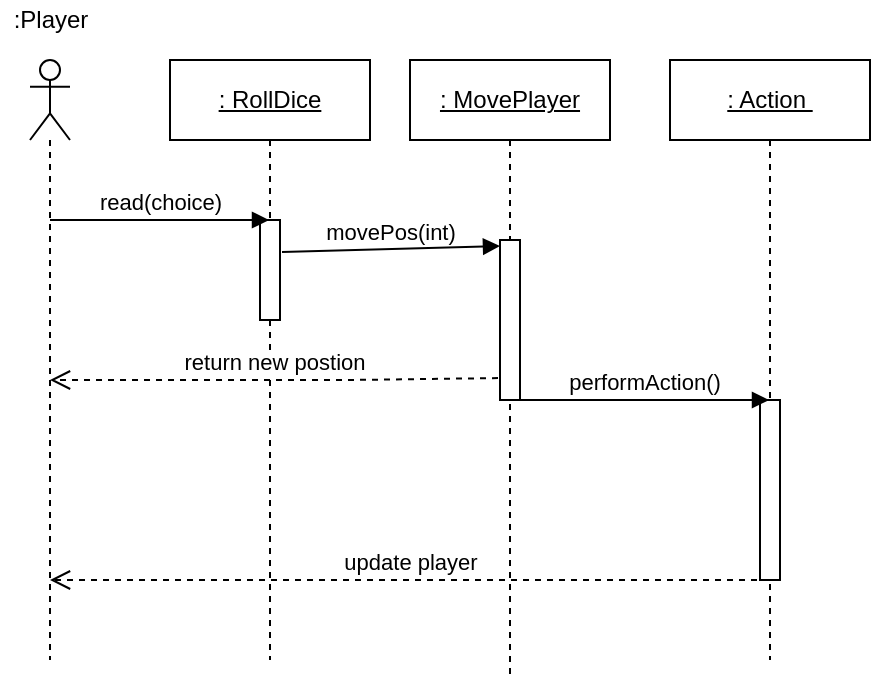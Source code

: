 <mxfile version="13.9.9" type="device"><diagram id="esacnRFZ_8KAPm4ZsqWM" name="Page-1"><mxGraphModel dx="786" dy="625" grid="1" gridSize="10" guides="1" tooltips="1" connect="1" arrows="1" fold="1" page="1" pageScale="1" pageWidth="827" pageHeight="1169" math="0" shadow="0"><root><mxCell id="0"/><mxCell id="1" parent="0"/><mxCell id="ZayDQYGE6USvNOW3uq2S-2" value="" style="shape=umlLifeline;participant=umlActor;perimeter=lifelinePerimeter;whiteSpace=wrap;html=1;container=1;collapsible=0;recursiveResize=0;verticalAlign=top;spacingTop=36;outlineConnect=0;" parent="1" vertex="1"><mxGeometry x="30" y="100" width="20" height="300" as="geometry"/></mxCell><mxCell id="ZayDQYGE6USvNOW3uq2S-3" value="&lt;u&gt;: RollDice&lt;/u&gt;" style="shape=umlLifeline;perimeter=lifelinePerimeter;whiteSpace=wrap;html=1;container=1;collapsible=0;recursiveResize=0;outlineConnect=0;" parent="1" vertex="1"><mxGeometry x="100" y="100" width="100" height="300" as="geometry"/></mxCell><mxCell id="ZayDQYGE6USvNOW3uq2S-4" value="" style="html=1;points=[];perimeter=orthogonalPerimeter;" parent="ZayDQYGE6USvNOW3uq2S-3" vertex="1"><mxGeometry x="45" y="80" width="10" height="50" as="geometry"/></mxCell><mxCell id="ZayDQYGE6USvNOW3uq2S-5" value=": MovePlayer" style="shape=umlLifeline;perimeter=lifelinePerimeter;whiteSpace=wrap;html=1;container=1;collapsible=0;recursiveResize=0;outlineConnect=0;fontStyle=4" parent="1" vertex="1"><mxGeometry x="220" y="100" width="100" height="310" as="geometry"/></mxCell><mxCell id="ZayDQYGE6USvNOW3uq2S-8" value="" style="html=1;points=[];perimeter=orthogonalPerimeter;" parent="ZayDQYGE6USvNOW3uq2S-5" vertex="1"><mxGeometry x="45" y="90" width="10" height="80" as="geometry"/></mxCell><mxCell id="ZayDQYGE6USvNOW3uq2S-6" value="&lt;u&gt;: Action&amp;nbsp;&lt;/u&gt;" style="shape=umlLifeline;perimeter=lifelinePerimeter;whiteSpace=wrap;html=1;container=1;collapsible=0;recursiveResize=0;outlineConnect=0;" parent="1" vertex="1"><mxGeometry x="350" y="100" width="100" height="300" as="geometry"/></mxCell><mxCell id="ZayDQYGE6USvNOW3uq2S-9" value="" style="html=1;points=[];perimeter=orthogonalPerimeter;" parent="ZayDQYGE6USvNOW3uq2S-6" vertex="1"><mxGeometry x="45" y="170" width="10" height="90" as="geometry"/></mxCell><mxCell id="ZayDQYGE6USvNOW3uq2S-7" value="read(choice)" style="html=1;verticalAlign=bottom;endArrow=block;" parent="1" target="ZayDQYGE6USvNOW3uq2S-3" edge="1"><mxGeometry width="80" relative="1" as="geometry"><mxPoint x="40" y="180" as="sourcePoint"/><mxPoint x="120" y="180" as="targetPoint"/></mxGeometry></mxCell><mxCell id="ZayDQYGE6USvNOW3uq2S-12" value="movePos(int)" style="html=1;verticalAlign=bottom;endArrow=block;entryX=0;entryY=0.038;entryDx=0;entryDy=0;entryPerimeter=0;exitX=1.1;exitY=0.32;exitDx=0;exitDy=0;exitPerimeter=0;" parent="1" target="ZayDQYGE6USvNOW3uq2S-8" edge="1" source="ZayDQYGE6USvNOW3uq2S-4"><mxGeometry width="80" relative="1" as="geometry"><mxPoint x="160" y="198" as="sourcePoint"/><mxPoint x="260" y="200" as="targetPoint"/></mxGeometry></mxCell><mxCell id="ZayDQYGE6USvNOW3uq2S-13" value="performAction()" style="html=1;verticalAlign=bottom;endArrow=block;exitX=0.8;exitY=1;exitDx=0;exitDy=0;exitPerimeter=0;" parent="1" source="ZayDQYGE6USvNOW3uq2S-8" target="ZayDQYGE6USvNOW3uq2S-6" edge="1"><mxGeometry width="80" relative="1" as="geometry"><mxPoint x="280" y="230" as="sourcePoint"/><mxPoint x="360" y="230" as="targetPoint"/></mxGeometry></mxCell><mxCell id="ZayDQYGE6USvNOW3uq2S-14" value="return new postion" style="html=1;verticalAlign=bottom;endArrow=open;dashed=1;endSize=8;exitX=-0.1;exitY=0.863;exitDx=0;exitDy=0;exitPerimeter=0;" parent="1" source="ZayDQYGE6USvNOW3uq2S-8" target="ZayDQYGE6USvNOW3uq2S-2" edge="1"><mxGeometry relative="1" as="geometry"><mxPoint x="260" y="249.5" as="sourcePoint"/><mxPoint x="180" y="249.5" as="targetPoint"/><Array as="points"><mxPoint x="190" y="260"/></Array></mxGeometry></mxCell><mxCell id="ZayDQYGE6USvNOW3uq2S-15" value="update player" style="html=1;verticalAlign=bottom;endArrow=open;dashed=1;endSize=8;" parent="1" source="ZayDQYGE6USvNOW3uq2S-6" target="ZayDQYGE6USvNOW3uq2S-2" edge="1"><mxGeometry relative="1" as="geometry"><mxPoint x="320" y="350" as="sourcePoint"/><mxPoint x="240" y="350" as="targetPoint"/><Array as="points"><mxPoint x="350" y="360"/></Array></mxGeometry></mxCell><mxCell id="ZayDQYGE6USvNOW3uq2S-16" value=":Player" style="text;html=1;align=center;verticalAlign=middle;resizable=0;points=[];autosize=1;" parent="1" vertex="1"><mxGeometry x="15" y="70" width="50" height="20" as="geometry"/></mxCell></root></mxGraphModel></diagram></mxfile>